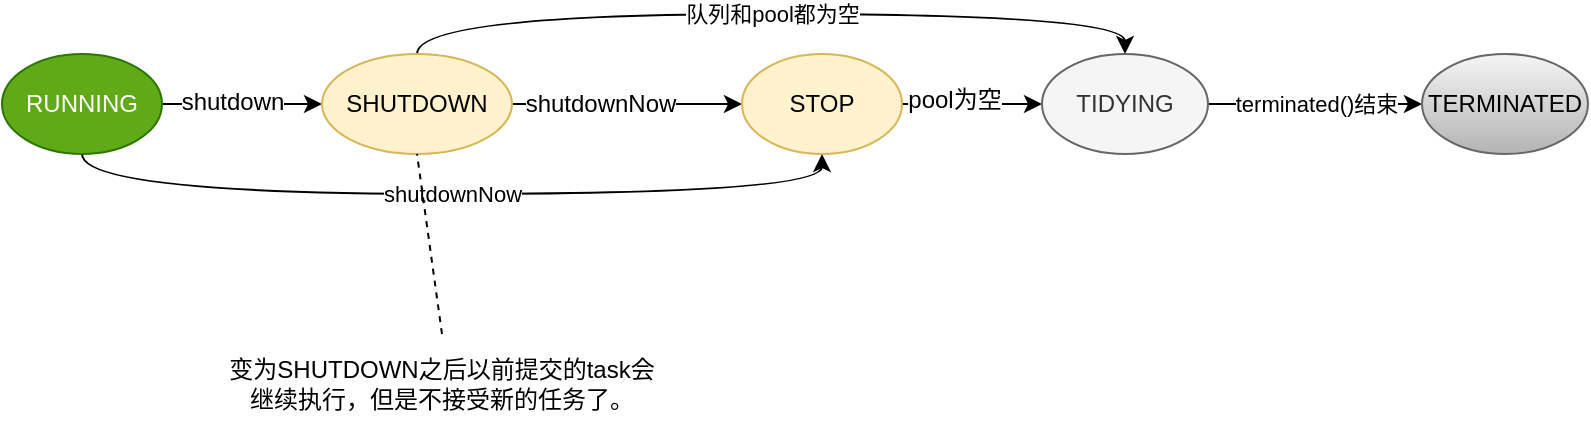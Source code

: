<mxfile version="10.7.6" type="github"><diagram id="5uom3dIiJE_-3riPG9X3" name="Page-1"><mxGraphModel dx="1014" dy="544" grid="1" gridSize="10" guides="1" tooltips="1" connect="1" arrows="1" fold="1" page="1" pageScale="1" pageWidth="827" pageHeight="1169" math="0" shadow="0"><root><mxCell id="0"/><mxCell id="1" parent="0"/><mxCell id="vW3wUw8ZAx5Pii9B7SXr-3" style="edgeStyle=orthogonalEdgeStyle;rounded=0;orthogonalLoop=1;jettySize=auto;html=1;exitX=1;exitY=0.5;exitDx=0;exitDy=0;entryX=0;entryY=0.5;entryDx=0;entryDy=0;" edge="1" parent="1" source="vW3wUw8ZAx5Pii9B7SXr-1" target="vW3wUw8ZAx5Pii9B7SXr-2"><mxGeometry relative="1" as="geometry"/></mxCell><mxCell id="vW3wUw8ZAx5Pii9B7SXr-7" value="shutdown" style="text;html=1;resizable=0;points=[];align=center;verticalAlign=middle;labelBackgroundColor=#ffffff;" vertex="1" connectable="0" parent="vW3wUw8ZAx5Pii9B7SXr-3"><mxGeometry x="-0.143" y="1" relative="1" as="geometry"><mxPoint as="offset"/></mxGeometry></mxCell><mxCell id="vW3wUw8ZAx5Pii9B7SXr-9" value="shutdownNow" style="edgeStyle=orthogonalEdgeStyle;curved=1;rounded=0;orthogonalLoop=1;jettySize=auto;html=1;exitX=0.5;exitY=1;exitDx=0;exitDy=0;entryX=0.5;entryY=1;entryDx=0;entryDy=0;" edge="1" parent="1" source="vW3wUw8ZAx5Pii9B7SXr-1" target="vW3wUw8ZAx5Pii9B7SXr-4"><mxGeometry relative="1" as="geometry"/></mxCell><mxCell id="vW3wUw8ZAx5Pii9B7SXr-1" value="RUNNING" style="ellipse;whiteSpace=wrap;html=1;fillColor=#60a917;strokeColor=#2D7600;fontColor=#ffffff;" vertex="1" parent="1"><mxGeometry x="10" y="120" width="80" height="50" as="geometry"/></mxCell><mxCell id="vW3wUw8ZAx5Pii9B7SXr-5" style="edgeStyle=orthogonalEdgeStyle;rounded=0;orthogonalLoop=1;jettySize=auto;html=1;exitX=1;exitY=0.5;exitDx=0;exitDy=0;entryX=0;entryY=0.5;entryDx=0;entryDy=0;" edge="1" parent="1" source="vW3wUw8ZAx5Pii9B7SXr-2" target="vW3wUw8ZAx5Pii9B7SXr-4"><mxGeometry relative="1" as="geometry"/></mxCell><mxCell id="vW3wUw8ZAx5Pii9B7SXr-8" value="shutdownNow" style="text;html=1;resizable=0;points=[];align=center;verticalAlign=middle;labelBackgroundColor=#ffffff;" vertex="1" connectable="0" parent="vW3wUw8ZAx5Pii9B7SXr-5"><mxGeometry x="-0.238" relative="1" as="geometry"><mxPoint as="offset"/></mxGeometry></mxCell><mxCell id="vW3wUw8ZAx5Pii9B7SXr-16" value="队列和pool都为空" style="edgeStyle=orthogonalEdgeStyle;curved=1;rounded=0;orthogonalLoop=1;jettySize=auto;html=1;exitX=0.5;exitY=0;exitDx=0;exitDy=0;entryX=0.5;entryY=0;entryDx=0;entryDy=0;" edge="1" parent="1" source="vW3wUw8ZAx5Pii9B7SXr-2" target="vW3wUw8ZAx5Pii9B7SXr-10"><mxGeometry relative="1" as="geometry"/></mxCell><mxCell id="vW3wUw8ZAx5Pii9B7SXr-2" value="SHUTDOWN" style="ellipse;whiteSpace=wrap;html=1;fillColor=#fff2cc;strokeColor=#d6b656;" vertex="1" parent="1"><mxGeometry x="170" y="120" width="95" height="50" as="geometry"/></mxCell><mxCell id="vW3wUw8ZAx5Pii9B7SXr-12" style="edgeStyle=orthogonalEdgeStyle;curved=1;rounded=0;orthogonalLoop=1;jettySize=auto;html=1;exitX=1;exitY=0.5;exitDx=0;exitDy=0;entryX=0;entryY=0.5;entryDx=0;entryDy=0;" edge="1" parent="1" source="vW3wUw8ZAx5Pii9B7SXr-4" target="vW3wUw8ZAx5Pii9B7SXr-10"><mxGeometry relative="1" as="geometry"/></mxCell><mxCell id="vW3wUw8ZAx5Pii9B7SXr-15" value="pool为空" style="text;html=1;resizable=0;points=[];align=center;verticalAlign=middle;labelBackgroundColor=#ffffff;" vertex="1" connectable="0" parent="vW3wUw8ZAx5Pii9B7SXr-12"><mxGeometry x="-0.257" y="2" relative="1" as="geometry"><mxPoint as="offset"/></mxGeometry></mxCell><mxCell id="vW3wUw8ZAx5Pii9B7SXr-4" value="STOP" style="ellipse;whiteSpace=wrap;html=1;fillColor=#fff2cc;strokeColor=#d6b656;" vertex="1" parent="1"><mxGeometry x="380" y="120" width="80" height="50" as="geometry"/></mxCell><mxCell id="vW3wUw8ZAx5Pii9B7SXr-14" value="terminated()结束" style="edgeStyle=orthogonalEdgeStyle;curved=1;rounded=0;orthogonalLoop=1;jettySize=auto;html=1;exitX=1;exitY=0.5;exitDx=0;exitDy=0;" edge="1" parent="1" source="vW3wUw8ZAx5Pii9B7SXr-10" target="vW3wUw8ZAx5Pii9B7SXr-13"><mxGeometry relative="1" as="geometry"/></mxCell><mxCell id="vW3wUw8ZAx5Pii9B7SXr-10" value="TIDYING" style="ellipse;whiteSpace=wrap;html=1;fillColor=#f5f5f5;strokeColor=#666666;fontColor=#333333;" vertex="1" parent="1"><mxGeometry x="530" y="120" width="83" height="50" as="geometry"/></mxCell><mxCell id="vW3wUw8ZAx5Pii9B7SXr-13" value="TERMINATED" style="ellipse;whiteSpace=wrap;html=1;gradientColor=#b3b3b3;fillColor=#f5f5f5;strokeColor=#666666;" vertex="1" parent="1"><mxGeometry x="720" y="120" width="83" height="50" as="geometry"/></mxCell><mxCell id="vW3wUw8ZAx5Pii9B7SXr-17" value="变为SHUTDOWN之后以前提交的task会继续执行，但是不接受新的任务了。" style="text;html=1;strokeColor=none;fillColor=none;align=center;verticalAlign=middle;whiteSpace=wrap;rounded=0;" vertex="1" parent="1"><mxGeometry x="120" y="260" width="220" height="50" as="geometry"/></mxCell><mxCell id="vW3wUw8ZAx5Pii9B7SXr-18" value="" style="endArrow=none;dashed=1;html=1;exitX=0.5;exitY=0;exitDx=0;exitDy=0;entryX=0.5;entryY=1;entryDx=0;entryDy=0;" edge="1" parent="1" source="vW3wUw8ZAx5Pii9B7SXr-17" target="vW3wUw8ZAx5Pii9B7SXr-2"><mxGeometry width="50" height="50" relative="1" as="geometry"><mxPoint x="200" y="220" as="sourcePoint"/><mxPoint x="250" y="170" as="targetPoint"/></mxGeometry></mxCell></root></mxGraphModel></diagram></mxfile>